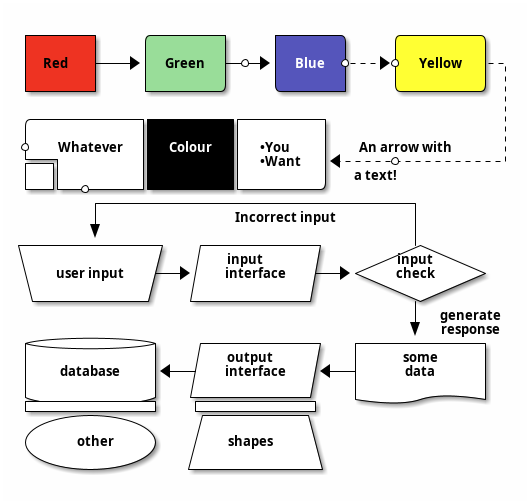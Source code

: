 @startuml ditaa_test

@startditaa
+------+    /-------+    +------\    /--------\
| cRED |    | cGRE  |    | cBLU |    | cYEL   |
| Red  +--->+ Green +-*->+ Blue *-=->* Yellow +-+
|      |    |       |    |      |    |        | |
+------+    +-------/    \------+    \--------/ |
                                                |
/-----------+--------+--------+                 :
|           |        |        |                 |
*  Whatever | Colour | o You  | An arrow with   |
+--+        | cBLK   | o Want +<-----*----------+
|  |        |        |        | a text!
+--+--*-----+--------+--------/

       +-------------------------------+
       |           Incorrect input     |
       V                               |
+------+-----+   +-----------+   +-----+------+
|            |   |  input    |   |   input    |
| user input +-->+ interface +-->+   check    |
| {mo}       |   |  {io}     |   |   {c}      |
+------------+   +-----------+   +-----+------+
                                       | generate
                                       V response
+------------+   +-----------+   +-----+------+
|            |   |  output   |   |    some    |
|  database  +<--+ interface +<--+    data    |
| {s}        |   |  {io}     |   |   {d}      |
+------------+   +-----------+   +-----+------+

+------------+   +-----------+
|            |   |           |
|    other   |   |  shapes   |
| {o}        |   |  {tr}     |
+------------+   +-----------+

@endditaa

@enduml